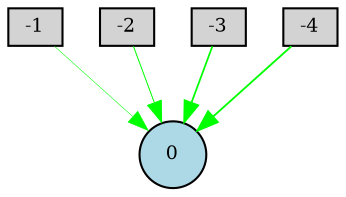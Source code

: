 digraph {
	node [fontsize=9 height=0.2 shape=circle width=0.2]
	-1 [fillcolor=lightgray shape=box style=filled]
	-2 [fillcolor=lightgray shape=box style=filled]
	-3 [fillcolor=lightgray shape=box style=filled]
	-4 [fillcolor=lightgray shape=box style=filled]
	0 [fillcolor=lightblue style=filled]
	-4 -> 0 [color=green penwidth=0.8892979656755877 style=solid]
	-2 -> 0 [color=green penwidth=0.48004561216125474 style=solid]
	-3 -> 0 [color=green penwidth=0.8418500385628322 style=solid]
	-1 -> 0 [color=green penwidth=0.25835864636694883 style=solid]
}
